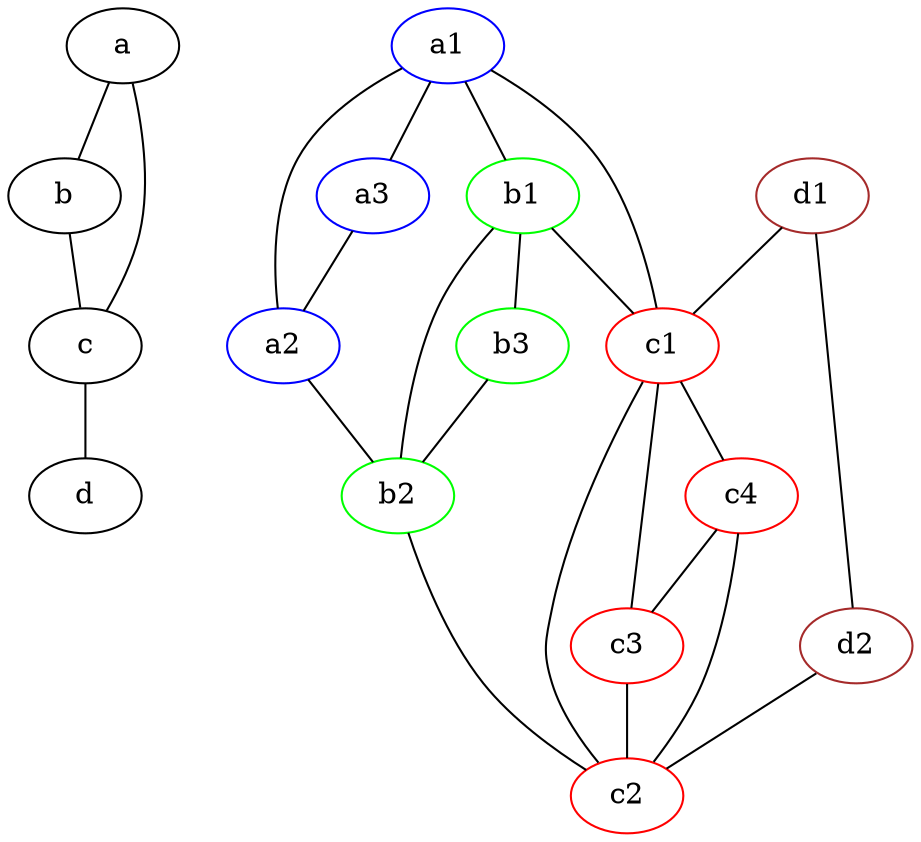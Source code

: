 graph G {

    a;
    b;
    c;
    d;

    a1 [color="blue"];
    a2 [color="blue"];
    a3 [color="blue"];
    
    b1 [color="green"];
    b2 [color="green"];
    b3 [color="green"];

    c1 [color="red"];
    c2 [color="red"];
    c3 [color="red"];
    c4 [color="red"];

    d1 [color="brown"];
    d2 [color="brown"];

    a--b;
    a--c;
    b--c;
    c--d;

    a3--a2;
    a1--a2;
    a1--a3;
    b3--b2;
    b1--b2;
    b1--b3;     
    c3--c2;
    c1--c2;
    c1--c3;
    c1--c4;
    c4--c2;
    c4--c3;
    d1--d2;
    a2--b2;
    a1--b1;
    a1--c1;
    b1--c1;
    b2--c2;
    d1--c1;
    d2--c2;

}
